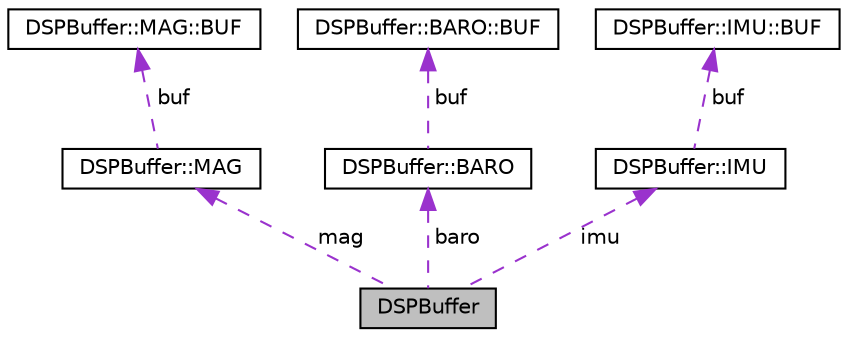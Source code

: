 digraph "DSPBuffer"
{
 // INTERACTIVE_SVG=YES
  edge [fontname="Helvetica",fontsize="10",labelfontname="Helvetica",labelfontsize="10"];
  node [fontname="Helvetica",fontsize="10",shape=record];
  Node1 [label="DSPBuffer",height=0.2,width=0.4,color="black", fillcolor="grey75", style="filled", fontcolor="black"];
  Node2 -> Node1 [dir="back",color="darkorchid3",fontsize="10",style="dashed",label=" mag" ,fontname="Helvetica"];
  Node2 [label="DSPBuffer::MAG",height=0.2,width=0.4,color="black", fillcolor="white", style="filled",URL="$structDSPBuffer_1_1MAG.html"];
  Node3 -> Node2 [dir="back",color="darkorchid3",fontsize="10",style="dashed",label=" buf" ,fontname="Helvetica"];
  Node3 [label="DSPBuffer::MAG::BUF",height=0.2,width=0.4,color="black", fillcolor="white", style="filled",URL="$structDSPBuffer_1_1MAG_1_1BUF.html"];
  Node4 -> Node1 [dir="back",color="darkorchid3",fontsize="10",style="dashed",label=" baro" ,fontname="Helvetica"];
  Node4 [label="DSPBuffer::BARO",height=0.2,width=0.4,color="black", fillcolor="white", style="filled",URL="$structDSPBuffer_1_1BARO.html"];
  Node5 -> Node4 [dir="back",color="darkorchid3",fontsize="10",style="dashed",label=" buf" ,fontname="Helvetica"];
  Node5 [label="DSPBuffer::BARO::BUF",height=0.2,width=0.4,color="black", fillcolor="white", style="filled",URL="$structDSPBuffer_1_1BARO_1_1BUF.html"];
  Node6 -> Node1 [dir="back",color="darkorchid3",fontsize="10",style="dashed",label=" imu" ,fontname="Helvetica"];
  Node6 [label="DSPBuffer::IMU",height=0.2,width=0.4,color="black", fillcolor="white", style="filled",URL="$structDSPBuffer_1_1IMU.html"];
  Node7 -> Node6 [dir="back",color="darkorchid3",fontsize="10",style="dashed",label=" buf" ,fontname="Helvetica"];
  Node7 [label="DSPBuffer::IMU::BUF",height=0.2,width=0.4,color="black", fillcolor="white", style="filled",URL="$structDSPBuffer_1_1IMU_1_1BUF.html"];
}
